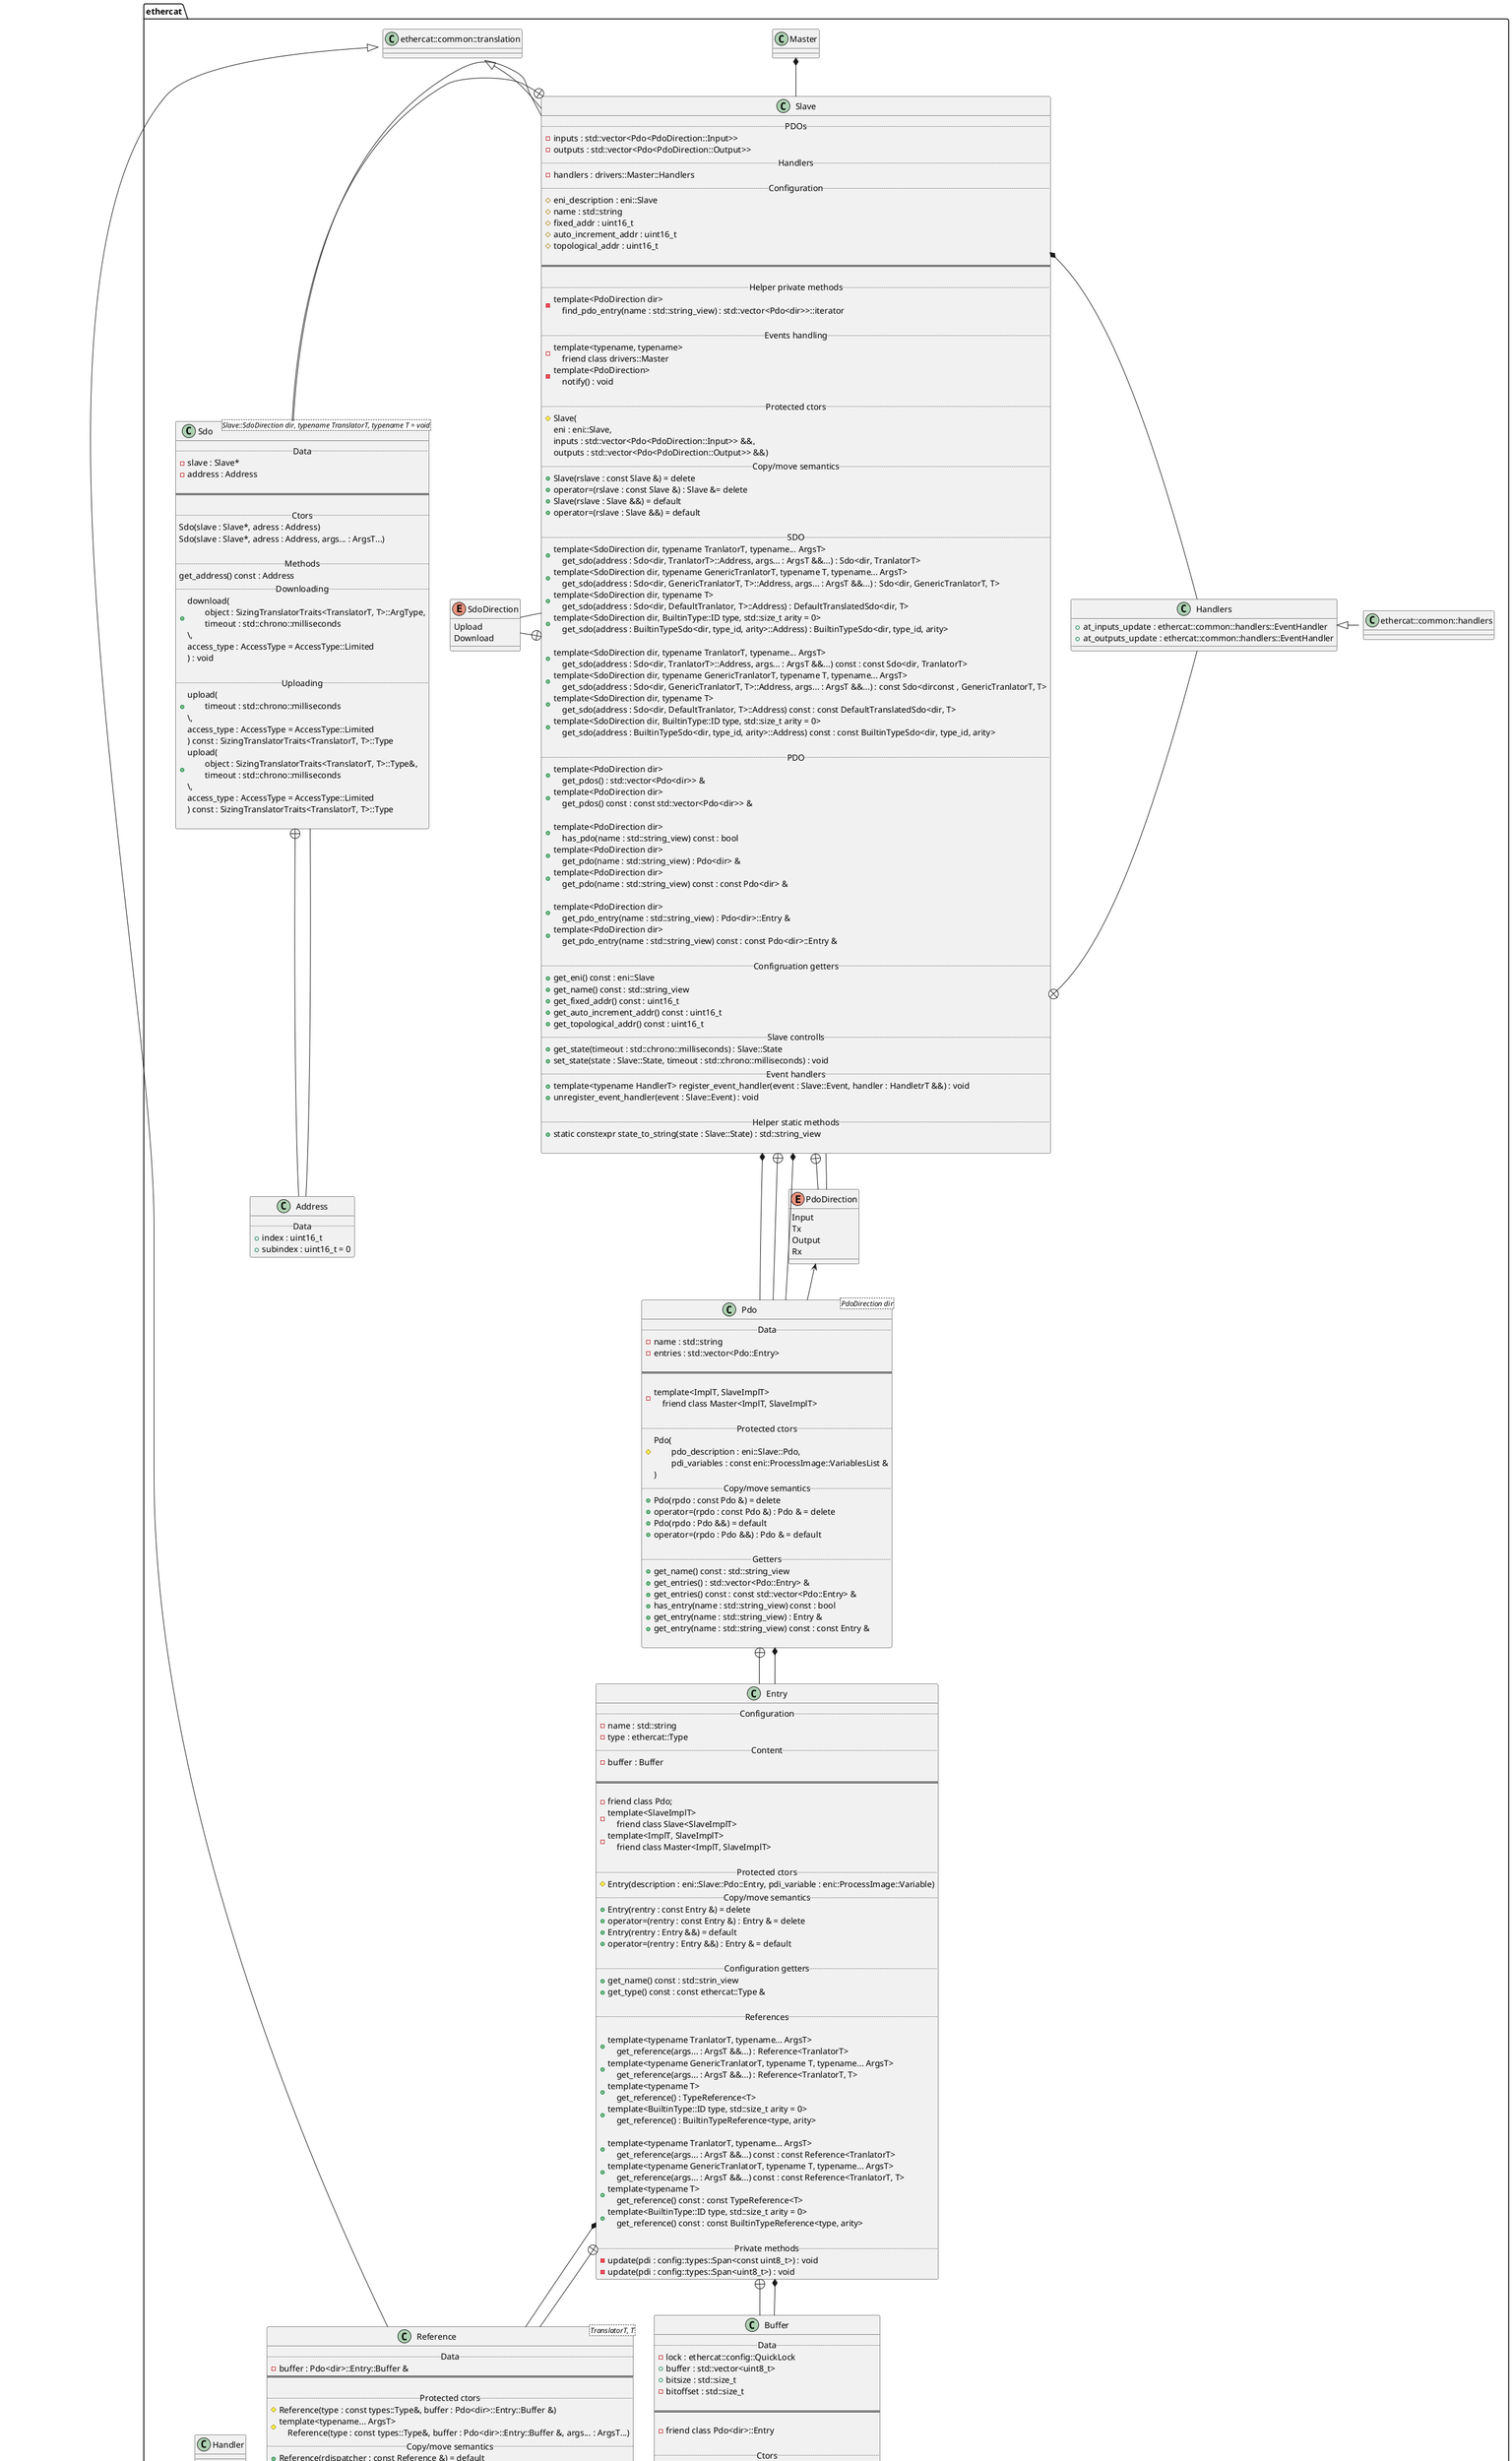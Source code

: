 /'' ==================================================================================================================================
 ' @file       slave.plantuml
 ' @author     Krzysztof Pierczyk (krzysztof.pierczyk@gmail.com)
 ' @maintainer Krzysztof Pierczyk (krzysztof.pierczyk@gmail.com)
 ' @date       Monday, 6th June 2022 7:45:16 pm
 ' @modified   Monday, 13th June 2022 6:16:42 am
 ' @project    ethercat-lib
 ' @brief      Class diagram of the library (slave-related types)
 ' 
 ' 
 ' @copyright Krzysztof Pierczyk © 2022
 ' ================================================================================================================================ '/

/' =========================================================== Document =========================================================== '/

@startuml ethercat-lib(id=slave)

/' =========================================================== Namespace ========================================================== '/

namespace ethercat {

/' ============================================================= Slave ============================================================ '/

' Slave class
class Slave {
.. PDOs ..
    -inputs : std::vector<Pdo<PdoDirection::Input>> 
    -outputs : std::vector<Pdo<PdoDirection::Output>>
.. Handlers ..
    -handlers : drivers::Master::Handlers
.. Configuration ..
    #eni_description : eni::Slave
    #name : std::string
    #fixed_addr : uint16_t
    #auto_increment_addr : uint16_t
    #topological_addr : uint16_t

==

.. Helper private methods ..
    -template<PdoDirection dir> \n\
    find_pdo_entry(name : std::string_view) : std::vector<Pdo<dir>>::iterator
    
.. Events handling ..
    -template<typename, typename> \n\
    friend class drivers::Master
    -template<PdoDirection> \n\
    notify() : void

.. Protected ctors ..
    #Slave(
        eni : eni::Slave,
        inputs : std::vector<Pdo<PdoDirection::Input>> &&,
        outputs : std::vector<Pdo<PdoDirection::Output>> &&)
.. Copy/move semantics ..
    +Slave(rslave : const Slave &) = delete
    +operator=(rslave : const Slave &) : Slave &= delete
    +Slave(rslave : Slave &&) = default
    +operator=(rslave : Slave &&) = default
    
.. SDO ..
    +template<SdoDirection dir, typename TranlatorT, typename... ArgsT> \n\
    get_sdo(address : Sdo<dir, TranlatorT>::Address, args... : ArgsT &&...) : Sdo<dir, TranlatorT>
    +template<SdoDirection dir, typename GenericTranlatorT, typename T, typename... ArgsT> \n\
    get_sdo(address : Sdo<dir, GenericTranlatorT, T>::Address, args... : ArgsT &&...) : Sdo<dir, GenericTranlatorT, T>
    +template<SdoDirection dir, typename T> \n\
    get_sdo(address : Sdo<dir, DefaultTranlator, T>::Address) : DefaultTranslatedSdo<dir, T>
    +template<SdoDirection dir, BuiltinType::ID type, std::size_t arity = 0> \n\
    get_sdo(address : BuiltinTypeSdo<dir, type_id, arity>::Address) : BuiltinTypeSdo<dir, type_id, arity>

    +template<SdoDirection dir, typename TranlatorT, typename... ArgsT> \n\
    get_sdo(address : Sdo<dir, TranlatorT>::Address, args... : ArgsT &&...) const : const Sdo<dir, TranlatorT>
    +template<SdoDirection dir, typename GenericTranlatorT, typename T, typename... ArgsT> \n\
    get_sdo(address : Sdo<dir, GenericTranlatorT, T>::Address, args... : ArgsT &&...) : const Sdo<dirconst , GenericTranlatorT, T>
    +template<SdoDirection dir, typename T> \n\
    get_sdo(address : Sdo<dir, DefaultTranlator, T>::Address) const : const DefaultTranslatedSdo<dir, T>
    +template<SdoDirection dir, BuiltinType::ID type, std::size_t arity = 0> \n\
    get_sdo(address : BuiltinTypeSdo<dir, type_id, arity>::Address) const : const BuiltinTypeSdo<dir, type_id, arity>

.. PDO ..
    +template<PdoDirection dir> \n\
    get_pdos() : std::vector<Pdo<dir>> &
    +template<PdoDirection dir> \n\
    get_pdos() const : const std::vector<Pdo<dir>> &
    
    +template<PdoDirection dir> \n\
    has_pdo(name : std::string_view) const : bool
    +template<PdoDirection dir> \n\
    get_pdo(name : std::string_view) : Pdo<dir> &
    +template<PdoDirection dir> \n\
    get_pdo(name : std::string_view) const : const Pdo<dir> &

    +template<PdoDirection dir> \n\
    get_pdo_entry(name : std::string_view) : Pdo<dir>::Entry &
    +template<PdoDirection dir> \n\
    get_pdo_entry(name : std::string_view) const : const Pdo<dir>::Entry &

.. Configruation getters ..
    +get_eni() const : eni::Slave
    +get_name() const : std::string_view
    +get_fixed_addr() const : uint16_t
    +get_auto_increment_addr() const : uint16_t
    +get_topological_addr() const : uint16_t
.. Slave controlls ..
    +get_state(timeout : std::chrono::milliseconds) : Slave::State
    +set_state(state : Slave::State, timeout : std::chrono::milliseconds) : void
.. Event handlers ..
    +template<typename HandlerT> register_event_handler(event : Slave::Event, handler : HandletrT &&) : void
    +unregister_event_handler(event : Slave::Event) : void
    
.. Helper static methods ..
    +static constexpr state_to_string(state : Slave::State) : std::string_view
    
}

Master *-- Slave
Slave  *-- Pdo

' Slave::Handlers class
class slave_handlers as "Handlers" {
    +at_inputs_update : ethercat::common::handlers::EventHandler
    +at_outputs_update : ethercat::common::handlers::EventHandler
}

Slave           +-r- slave_handlers
Slave           *-r- slave_handlers
slave_handlers <|-r- ethercat::common::handlers::EventHandler

/' ============================================================== SDO ============================================================= '/

' Enum SdoDirection
enum SdoDirection {
    Upload
    Download
}

Slave +-l- SdoDirection
Slave  -l- SdoDirection

' Sdo class
class Sdo<Slave::SdoDirection dir, typename TranslatorT, typename T = void> {
.. Data ..
    - slave : Slave*
    - address : Address
    
==

.. Ctors..
    Sdo(slave : Slave*, adress : Address)
    Sdo(slave : Slave*, adress : Address, args... : ArgsT...)

.. Methods ..
    get_address() const : Address
.. Downloading ..
    +download(\n\
        object : SizingTranslatorTraits<TranslatorT, T>::ArgType,\n\
        timeout : std::chrono::milliseconds\n\,
        access_type : AccessType = AccessType::Limited
    ) : void
    
.. Uploading ..
    +upload(\n\
        timeout : std::chrono::milliseconds\n\,
        access_type : AccessType = AccessType::Limited
    ) const : SizingTranslatorTraits<TranslatorT, T>::Type
    +upload(\n\
        object : SizingTranslatorTraits<TranslatorT, T>::Type&,\n\
        timeout : std::chrono::milliseconds\n\,
        access_type : AccessType = AccessType::Limited
    ) const : SizingTranslatorTraits<TranslatorT, T>::Type

}

Slave                                                  +-l- Sdo
Slave                                                   -l- Sdo
ethercat::common::translation::SizingTranslatorWrapper <|-- Slave

' Address class
class Address {
.. Data ..
    +index : uint16_t
    +subindex : uint16_t = 0
}

Sdo +-- Address
Sdo  -- Address

/' ============================================================== PDO ============================================================= '/

' Enum PdoDirection
enum PdoDirection {
    Input
    Tx
    Output
    Rx
}

Slave +-- PdoDirection
Slave  -- PdoDirection

' Pdo class
class Pdo<PdoDirection dir> {
.. Data ..
    -name : std::string 
    -entries : std::vector<Pdo::Entry>

==

    -template<ImplT, SlaveImplT>\n\
    friend class Master<ImplT, SlaveImplT>
    
.. Protected ctors ..
    #Pdo(\n\
        pdo_description : eni::Slave::Pdo,\n\
        pdi_variables : const eni::ProcessImage::VariablesList &
    )
.. Copy/move semantics ..
    +Pdo(rpdo : const Pdo &) = delete
    +operator=(rpdo : const Pdo &) : Pdo & = delete
    +Pdo(rpdo : Pdo &&) = default
    +operator=(rpdo : Pdo &&) : Pdo & = default

.. Getters ..
    +get_name() const : std::string_view
    +get_entries() : std::vector<Pdo::Entry> &
    +get_entries() const : const std::vector<Pdo::Entry> &
    +has_entry(name : std::string_view) const : bool
    +get_entry(name : std::string_view) : Entry &
    +get_entry(name : std::string_view) const : const Entry &

}

Slave        +-- Pdo
Slave        *-- Pdo
PdoDirection <-- Pdo

/' ========================================================== Pdo::Entry ========================================================== '/

' Entry class
class Entry {
.. Configuration ..
    -name : std::string
    -type : ethercat::Type 
.. Content ..
    -buffer : Buffer

==

    -friend class Pdo;
    -template<SlaveImplT>\n\
    friend class Slave<SlaveImplT>
    -template<ImplT, SlaveImplT>\n\
    friend class Master<ImplT, SlaveImplT>

.. Protected ctors ..
    #Entry(description : eni::Slave::Pdo::Entry, pdi_variable : eni::ProcessImage::Variable)
.. Copy/move semantics ..
    +Entry(rentry : const Entry &) = delete
    +operator=(rentry : const Entry &) : Entry & = delete
    +Entry(rentry : Entry &&) = default
    +operator=(rentry : Entry &&) : Entry & = default

.. Configuration getters ..
    +get_name() const : std::strin_view
    +get_type() const : const ethercat::Type &

.. References ..

    +template<typename TranlatorT, typename... ArgsT> \n\
    get_reference(args... : ArgsT &&...) : Reference<TranlatorT>
    +template<typename GenericTranlatorT, typename T, typename... ArgsT> \n\
    get_reference(args... : ArgsT &&...) : Reference<TranlatorT, T>
    +template<typename T> \n\
    get_reference() : TypeReference<T>
    +template<BuiltinType::ID type, std::size_t arity = 0> \n\
    get_reference() : BuiltinTypeReference<type, arity>

    +template<typename TranlatorT, typename... ArgsT> \n\
    get_reference(args... : ArgsT &&...) const : const Reference<TranlatorT>
    +template<typename GenericTranlatorT, typename T, typename... ArgsT> \n\
    get_reference(args... : ArgsT &&...) const : const Reference<TranlatorT, T>
    +template<typename T> \n\
    get_reference() const : const TypeReference<T>
    +template<BuiltinType::ID type, std::size_t arity = 0> \n\
    get_reference() const : const BuiltinTypeReference<type, arity>

.. Private methods ..
    -update(pdi : config::types::Span<const uint8_t>) : void
    -update(pdi : config::types::Span<uint8_t>) : void
}

Pdo +-- Entry
Pdo *-- Entry

class Buffer {
.. Data..
    -lock : ethercat::config::QuickLock
    +buffer : std::vector<uint8_t>
    +bitsize : std::size_t
    -bitoffset : std::size_t

==

    -friend class Pdo<dir>::Entry
    
.. Ctors ..
    #Buffer(bitsize : std::size_t, bitoffset : std::size_t)
.. Move/copy semantics ..
    +Buffer(rbuffer : const Buffer &) = delete
    +operator=(rbuffer : const Buffer &) : Buffer & = delete
    +Buffer(rbuffer : Buffer &&)
    +operator=(rbuffer : Buffer &&) : Buffer &

.. Getters ..
    +update(pdi : config::types::Span<const uint8_t>) : void
    +update(pdi : config::types::Span<uint8_t>) : void
}

Entry +-- Buffer
Entry *-- Buffer

/' ==================================================== Pdo::Entry (references) =================================================== '/

' Pdo::Entry::Reference class
class Reference<TranslatorT, T> {
.. Data ..
    -buffer : Pdo<dir>::Entry::Buffer &
==

.. Protected ctors ..
    #Reference(type : const types::Type&, buffer : Pdo<dir>::Entry::Buffer &)
    #template<typename... ArgsT>\n\
    Reference(type : const types::Type&, buffer : Pdo<dir>::Entry::Buffer &, args... : ArgsT...)
.. Copy/move semantics ..
    +Reference(rdispatcher : const Reference &) = default
    +operator=(rdispatcher : const Reference &) : Reference & = default
    +Reference(rdispatcher : Reference &&) = default
    +operator=(rdispatcher : Reference &&) : Reference & = default

.. Getters/setters ..
    +get() const : Type
    +get(object : Type &) const : void
    +set(object : const Type &) : void
    
}

ethercat::common::translation::TranslatorWrapper <|-- Reference
Entry                                             *-- Reference
Entry                                             +-- Reference

' Pdo::Entry::TypeReference class
class TypeReference<TranslatorT, T>

Reference <|-- TypeReference
Handler             +--  TypeReference

' Pdo::Entry::BuiltinTypeDispatcher class
class BuiltinTypeReference<TranslatorT, T>

TypeReference <|-- BuiltinTypeReference
Handler       +--  BuiltinTypeReference

/' ================================================================================================================================ '/

}

/' ================================================================================================================================ '/

@enduml
